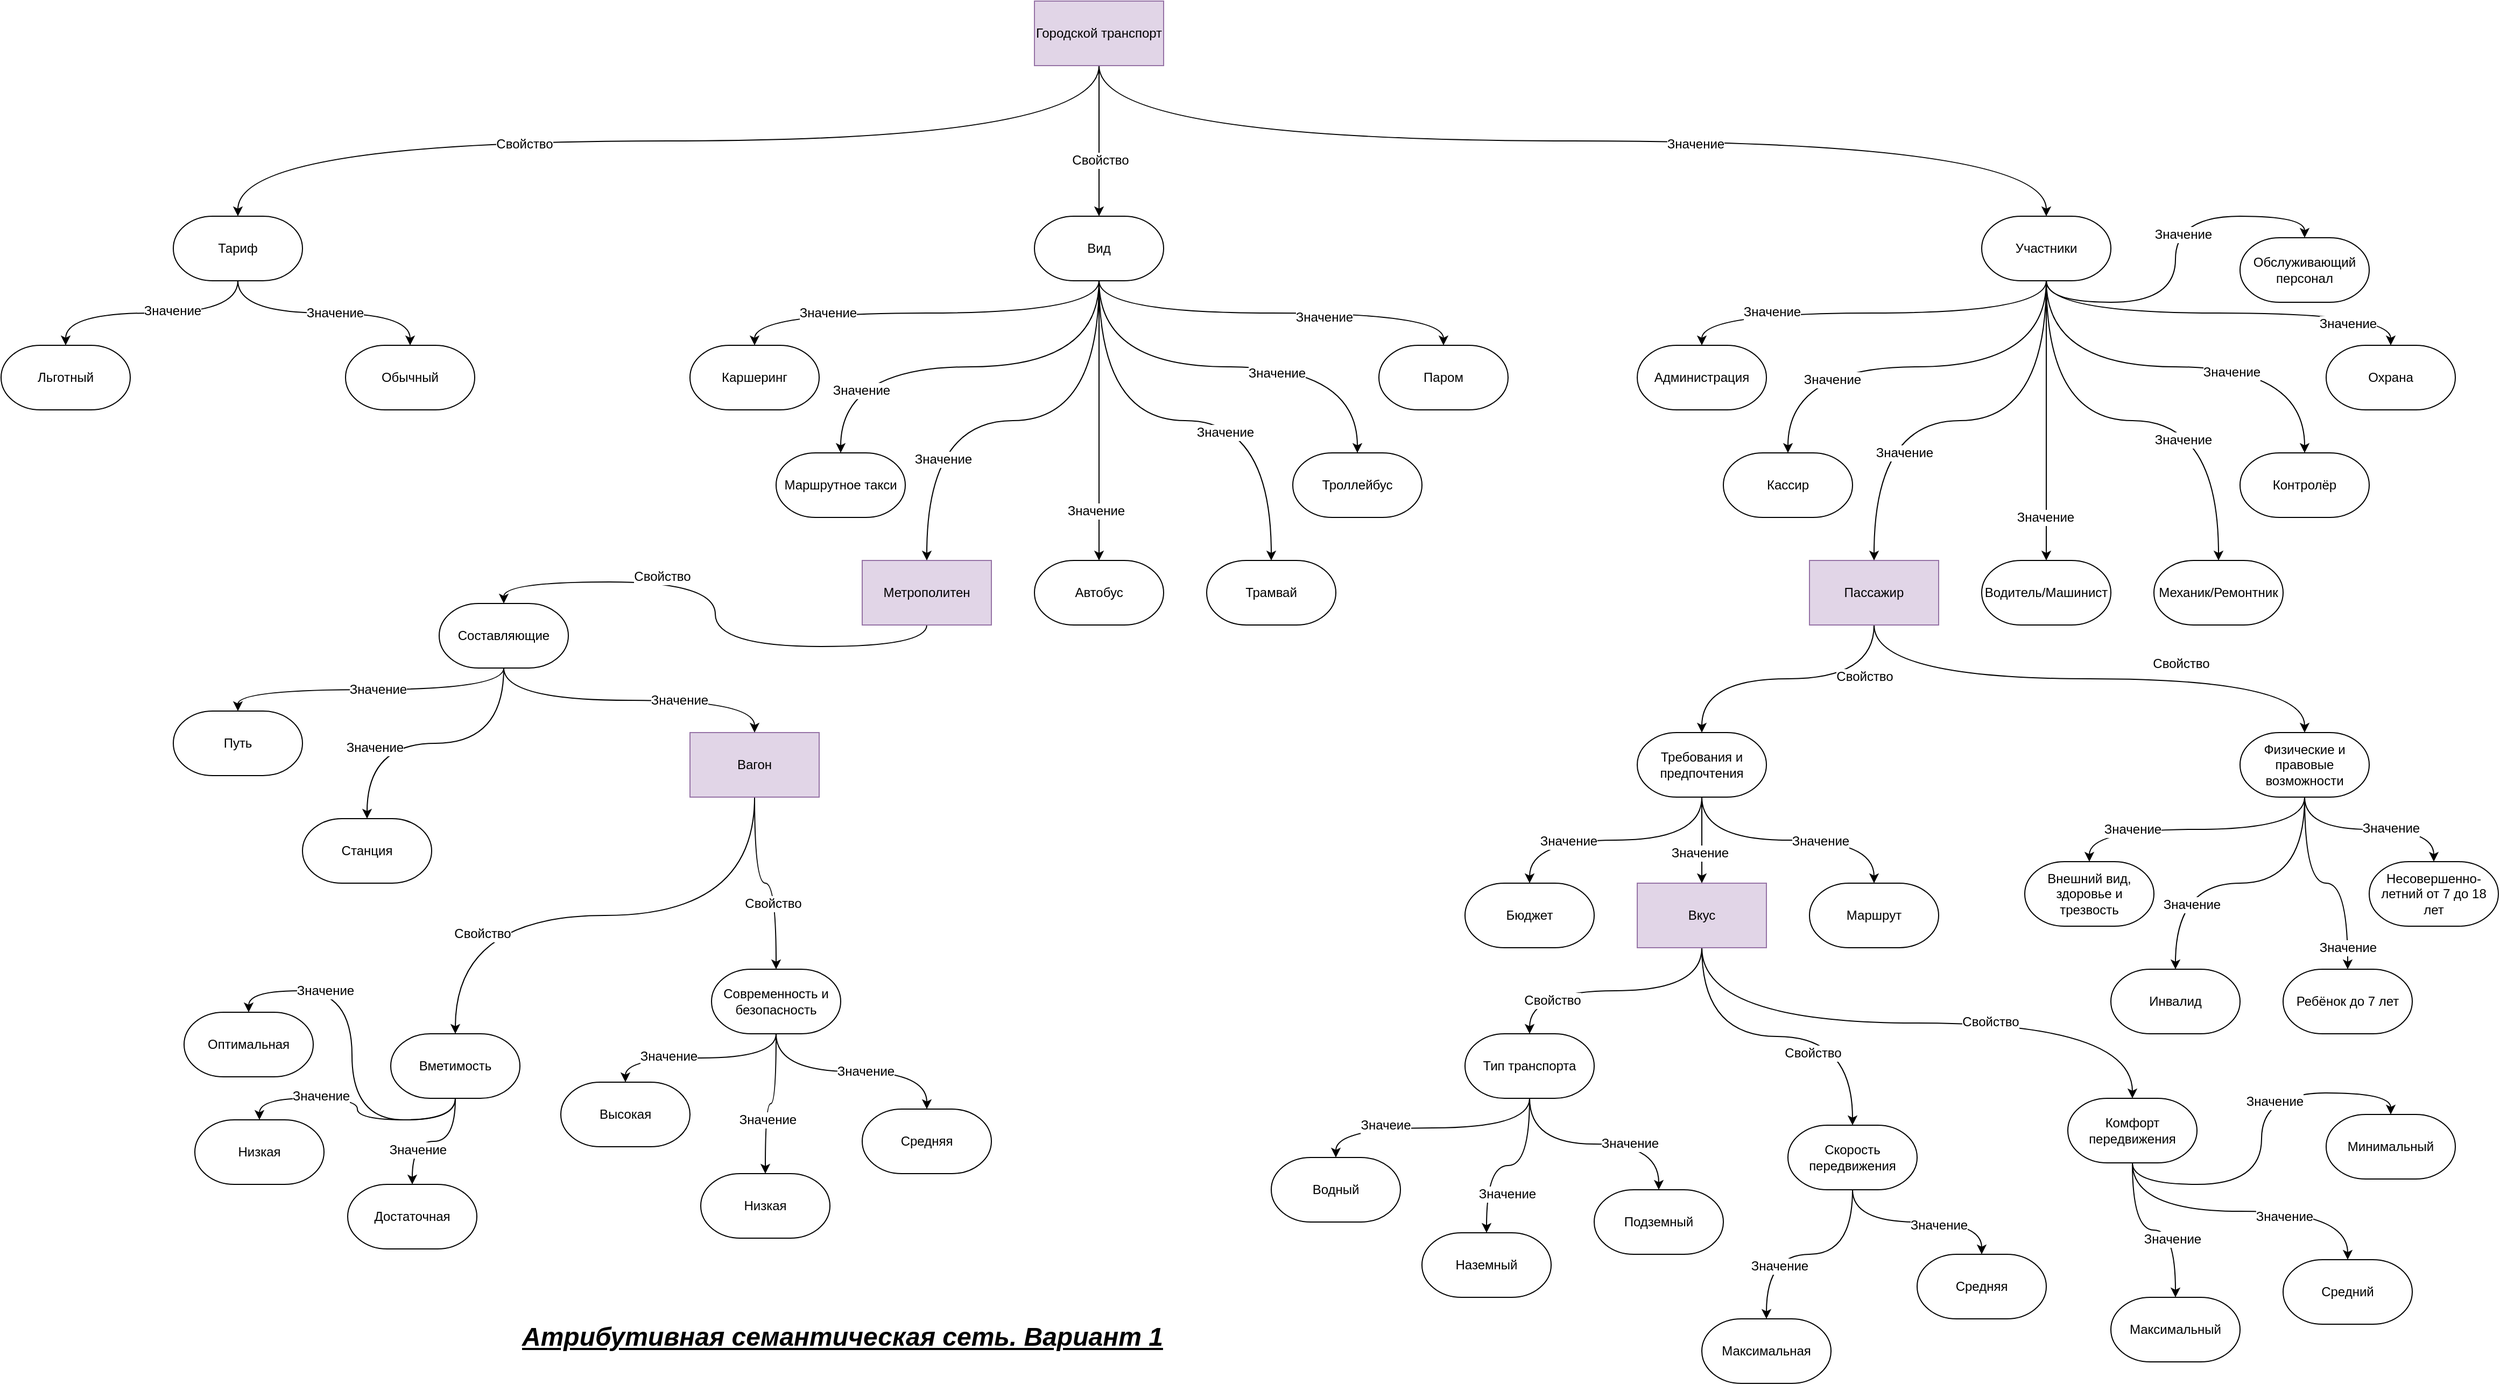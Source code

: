 <mxfile type="github" version="12.0.2" pages="1"><diagram id="6I7BNMvGfByo7jLeAsBY" name="Page-1"><mxGraphModel grid="1" dx="1564" dy="932" gridSize="10" guides="1" tooltips="1" connect="1" arrows="1" fold="1" page="1" pageScale="1" pageWidth="2336" pageHeight="1654" math="0" shadow="0"><root><mxCell id="0"/><mxCell id="1" parent="0"/><mxCell id="O3VE-VY-5JMfy5LWWvel-14" parent="1" style="edgeStyle=orthogonalEdgeStyle;curved=1;rounded=0;orthogonalLoop=1;jettySize=auto;html=1;exitX=0.5;exitY=1;exitDx=0;exitDy=0;entryX=0.5;entryY=0;entryDx=0;entryDy=0;entryPerimeter=0;" target="O3VE-VY-5JMfy5LWWvel-6" source="A4VjPhN4YZc6CyYK420j-1" edge="1"><mxGeometry as="geometry" relative="1"/></mxCell><mxCell id="O3VE-VY-5JMfy5LWWvel-15" value="Свойство" parent="O3VE-VY-5JMfy5LWWvel-14" style="text;html=1;resizable=0;points=[];align=center;verticalAlign=middle;labelBackgroundColor=#ffffff;" vertex="1" connectable="0"><mxGeometry as="geometry" x="0.286" y="3" relative="1"><mxPoint as="offset"/></mxGeometry></mxCell><mxCell id="O3VE-VY-5JMfy5LWWvel-16" parent="1" style="edgeStyle=orthogonalEdgeStyle;curved=1;rounded=0;orthogonalLoop=1;jettySize=auto;html=1;exitX=0.5;exitY=1;exitDx=0;exitDy=0;entryX=0.5;entryY=0;entryDx=0;entryDy=0;entryPerimeter=0;" target="O3VE-VY-5JMfy5LWWvel-5" source="A4VjPhN4YZc6CyYK420j-1" edge="1"><mxGeometry as="geometry" relative="1"/></mxCell><mxCell id="O3VE-VY-5JMfy5LWWvel-17" value="Свойство" parent="O3VE-VY-5JMfy5LWWvel-16" style="text;html=1;resizable=0;points=[];align=center;verticalAlign=middle;labelBackgroundColor=#ffffff;" vertex="1" connectable="0"><mxGeometry as="geometry" x="0.25" y="1" relative="1"><mxPoint as="offset"/></mxGeometry></mxCell><mxCell id="O3VE-VY-5JMfy5LWWvel-18" parent="1" style="edgeStyle=orthogonalEdgeStyle;curved=1;rounded=0;orthogonalLoop=1;jettySize=auto;html=1;exitX=0.5;exitY=1;exitDx=0;exitDy=0;entryX=0.5;entryY=0;entryDx=0;entryDy=0;entryPerimeter=0;" target="O3VE-VY-5JMfy5LWWvel-4" source="A4VjPhN4YZc6CyYK420j-1" edge="1"><mxGeometry as="geometry" relative="1"/></mxCell><mxCell id="O3VE-VY-5JMfy5LWWvel-19" value="Значение" parent="O3VE-VY-5JMfy5LWWvel-18" style="text;html=1;resizable=0;points=[];align=center;verticalAlign=middle;labelBackgroundColor=#ffffff;" vertex="1" connectable="0"><mxGeometry as="geometry" x="0.224" y="-3" relative="1"><mxPoint as="offset"/></mxGeometry></mxCell><mxCell id="A4VjPhN4YZc6CyYK420j-1" value="Городской транспорт" parent="1" style="rounded=0;whiteSpace=wrap;html=1;fillColor=#e1d5e7;strokeColor=#9673a6;" vertex="1"><mxGeometry as="geometry" x="960" y="40" width="120" height="60"/></mxCell><mxCell id="O3VE-VY-5JMfy5LWWvel-145" parent="1" style="edgeStyle=orthogonalEdgeStyle;curved=1;rounded=0;orthogonalLoop=1;jettySize=auto;html=1;exitX=0.5;exitY=1;exitDx=0;exitDy=0;entryX=0.5;entryY=0;entryDx=0;entryDy=0;entryPerimeter=0;" target="O3VE-VY-5JMfy5LWWvel-144" source="A4VjPhN4YZc6CyYK420j-2" edge="1"><mxGeometry as="geometry" relative="1"/></mxCell><mxCell id="O3VE-VY-5JMfy5LWWvel-146" value="Свойство" parent="O3VE-VY-5JMfy5LWWvel-145" style="text;html=1;resizable=0;points=[];align=center;verticalAlign=middle;labelBackgroundColor=#ffffff;" vertex="1" connectable="0"><mxGeometry as="geometry" x="0.325" y="-5" relative="1"><mxPoint as="offset"/></mxGeometry></mxCell><mxCell id="A4VjPhN4YZc6CyYK420j-2" value="Метрополитен" parent="1" style="rounded=0;whiteSpace=wrap;html=1;fillColor=#e1d5e7;strokeColor=#9673a6;" vertex="1"><mxGeometry as="geometry" x="800" y="560" width="120" height="60"/></mxCell><mxCell id="O3VE-VY-5JMfy5LWWvel-140" parent="1" style="edgeStyle=orthogonalEdgeStyle;curved=1;rounded=0;orthogonalLoop=1;jettySize=auto;html=1;exitX=0.5;exitY=1;exitDx=0;exitDy=0;entryX=0.5;entryY=0;entryDx=0;entryDy=0;entryPerimeter=0;" target="O3VE-VY-5JMfy5LWWvel-72" source="A4VjPhN4YZc6CyYK420j-3" edge="1"><mxGeometry as="geometry" relative="1"/></mxCell><mxCell id="O3VE-VY-5JMfy5LWWvel-149" value="Свойство" parent="O3VE-VY-5JMfy5LWWvel-140" style="text;html=1;resizable=0;points=[];align=center;verticalAlign=middle;labelBackgroundColor=#ffffff;" vertex="1" connectable="0"><mxGeometry as="geometry" x="0.464" y="17" relative="1"><mxPoint as="offset" x="1"/></mxGeometry></mxCell><mxCell id="O3VE-VY-5JMfy5LWWvel-141" parent="1" style="edgeStyle=orthogonalEdgeStyle;curved=1;rounded=0;orthogonalLoop=1;jettySize=auto;html=1;exitX=0.5;exitY=1;exitDx=0;exitDy=0;entryX=0.5;entryY=0;entryDx=0;entryDy=0;entryPerimeter=0;" target="O3VE-VY-5JMfy5LWWvel-71" source="A4VjPhN4YZc6CyYK420j-3" edge="1"><mxGeometry as="geometry" relative="1"/></mxCell><mxCell id="O3VE-VY-5JMfy5LWWvel-150" value="Свойство" parent="O3VE-VY-5JMfy5LWWvel-141" style="text;html=1;resizable=0;points=[];align=center;verticalAlign=middle;labelBackgroundColor=#ffffff;" vertex="1" connectable="0"><mxGeometry as="geometry" x="0.326" y="-3" relative="1"><mxPoint as="offset" y="-1"/></mxGeometry></mxCell><mxCell id="A4VjPhN4YZc6CyYK420j-3" value="Вагон" parent="1" style="rounded=0;whiteSpace=wrap;html=1;fillColor=#e1d5e7;strokeColor=#9673a6;" vertex="1"><mxGeometry as="geometry" x="640" y="720" width="120" height="60"/></mxCell><mxCell id="O3VE-VY-5JMfy5LWWvel-75" parent="1" style="edgeStyle=orthogonalEdgeStyle;curved=1;rounded=0;orthogonalLoop=1;jettySize=auto;html=1;exitX=0.5;exitY=1;exitDx=0;exitDy=0;entryX=0.5;entryY=0;entryDx=0;entryDy=0;entryPerimeter=0;" target="O3VE-VY-5JMfy5LWWvel-73" source="A4VjPhN4YZc6CyYK420j-4" edge="1"><mxGeometry as="geometry" relative="1"/></mxCell><mxCell id="O3VE-VY-5JMfy5LWWvel-79" value="Свойство" parent="O3VE-VY-5JMfy5LWWvel-75" style="text;html=1;resizable=0;points=[];align=center;verticalAlign=middle;labelBackgroundColor=#ffffff;" vertex="1" connectable="0"><mxGeometry as="geometry" x="0.3" y="7" relative="1"><mxPoint as="offset" x="10" y="-7"/></mxGeometry></mxCell><mxCell id="O3VE-VY-5JMfy5LWWvel-77" parent="1" style="edgeStyle=orthogonalEdgeStyle;curved=1;rounded=0;orthogonalLoop=1;jettySize=auto;html=1;exitX=0.5;exitY=1;exitDx=0;exitDy=0;entryX=0.5;entryY=0;entryDx=0;entryDy=0;entryPerimeter=0;" target="O3VE-VY-5JMfy5LWWvel-69" source="A4VjPhN4YZc6CyYK420j-4" edge="1"><mxGeometry as="geometry" relative="1"/></mxCell><mxCell id="O3VE-VY-5JMfy5LWWvel-80" value="Свойство" parent="O3VE-VY-5JMfy5LWWvel-77" style="text;html=1;resizable=0;points=[];align=center;verticalAlign=middle;labelBackgroundColor=#ffffff;" vertex="1" connectable="0"><mxGeometry as="geometry" x="-0.267" y="-1" relative="1"><mxPoint as="offset" x="36" y="-1"/></mxGeometry></mxCell><mxCell id="A4VjPhN4YZc6CyYK420j-4" value="Пассажир" parent="1" style="rounded=0;whiteSpace=wrap;html=1;fillColor=#e1d5e7;strokeColor=#9673a6;" vertex="1"><mxGeometry as="geometry" x="1680" y="560" width="120" height="60"/></mxCell><mxCell id="O3VE-VY-5JMfy5LWWvel-113" parent="1" style="edgeStyle=orthogonalEdgeStyle;curved=1;rounded=0;orthogonalLoop=1;jettySize=auto;html=1;exitX=0.5;exitY=1;exitDx=0;exitDy=0;entryX=0.5;entryY=0;entryDx=0;entryDy=0;entryPerimeter=0;" target="O3VE-VY-5JMfy5LWWvel-105" source="A4VjPhN4YZc6CyYK420j-5" edge="1"><mxGeometry as="geometry" relative="1"/></mxCell><mxCell id="O3VE-VY-5JMfy5LWWvel-131" value="Свойство" parent="O3VE-VY-5JMfy5LWWvel-113" style="text;html=1;resizable=0;points=[];align=center;verticalAlign=middle;labelBackgroundColor=#ffffff;" vertex="1" connectable="0"><mxGeometry as="geometry" x="0.224" y="-15" relative="1"><mxPoint as="offset" x="-1"/></mxGeometry></mxCell><mxCell id="O3VE-VY-5JMfy5LWWvel-114" parent="1" style="edgeStyle=orthogonalEdgeStyle;curved=1;rounded=0;orthogonalLoop=1;jettySize=auto;html=1;exitX=0.5;exitY=1;exitDx=0;exitDy=0;entryX=0.5;entryY=0;entryDx=0;entryDy=0;entryPerimeter=0;" target="O3VE-VY-5JMfy5LWWvel-103" source="A4VjPhN4YZc6CyYK420j-5" edge="1"><mxGeometry as="geometry" relative="1"/></mxCell><mxCell id="O3VE-VY-5JMfy5LWWvel-133" value="Свойство" parent="O3VE-VY-5JMfy5LWWvel-114" style="text;html=1;resizable=0;points=[];align=center;verticalAlign=middle;labelBackgroundColor=#ffffff;" vertex="1" connectable="0"><mxGeometry as="geometry" x="0.489" y="9" relative="1"><mxPoint as="offset" x="-1"/></mxGeometry></mxCell><mxCell id="O3VE-VY-5JMfy5LWWvel-115" parent="1" style="edgeStyle=orthogonalEdgeStyle;curved=1;rounded=0;orthogonalLoop=1;jettySize=auto;html=1;exitX=0.5;exitY=1;exitDx=0;exitDy=0;entryX=0.5;entryY=0;entryDx=0;entryDy=0;entryPerimeter=0;" target="O3VE-VY-5JMfy5LWWvel-106" source="A4VjPhN4YZc6CyYK420j-5" edge="1"><mxGeometry as="geometry" relative="1"/></mxCell><mxCell id="O3VE-VY-5JMfy5LWWvel-132" value="Свойство" parent="O3VE-VY-5JMfy5LWWvel-115" style="text;html=1;resizable=0;points=[];align=center;verticalAlign=middle;labelBackgroundColor=#ffffff;" vertex="1" connectable="0"><mxGeometry as="geometry" x="0.248" y="1" relative="1"><mxPoint as="offset" x="1"/></mxGeometry></mxCell><mxCell id="A4VjPhN4YZc6CyYK420j-5" value="Вкус" parent="1" style="rounded=0;whiteSpace=wrap;html=1;fillColor=#e1d5e7;strokeColor=#9673a6;" vertex="1"><mxGeometry as="geometry" x="1520" y="860" width="120" height="60"/></mxCell><mxCell id="vDnZIX4tLPd5BVfsCqzA-1" value="Атрибутивная семантическая сеть. Вариант 1" parent="1" style="text;html=1;resizable=0;points=[];autosize=1;align=left;verticalAlign=top;spacingTop=-4;fontSize=24;fontStyle=7" vertex="1"><mxGeometry as="geometry" x="482" y="1265" width="270" height="20"/></mxCell><mxCell id="O3VE-VY-5JMfy5LWWvel-53" parent="1" style="edgeStyle=orthogonalEdgeStyle;curved=1;rounded=0;orthogonalLoop=1;jettySize=auto;html=1;exitX=0.5;exitY=1;exitDx=0;exitDy=0;exitPerimeter=0;entryX=0.5;entryY=0;entryDx=0;entryDy=0;entryPerimeter=0;" target="O3VE-VY-5JMfy5LWWvel-52" source="O3VE-VY-5JMfy5LWWvel-4" edge="1"><mxGeometry as="geometry" relative="1"/></mxCell><mxCell id="O3VE-VY-5JMfy5LWWvel-61" value="Значение" parent="O3VE-VY-5JMfy5LWWvel-53" style="text;html=1;resizable=0;points=[];align=center;verticalAlign=middle;labelBackgroundColor=#ffffff;" vertex="1" connectable="0"><mxGeometry as="geometry" x="0.126" y="-7" relative="1"><mxPoint as="offset" y="-1"/></mxGeometry></mxCell><mxCell id="O3VE-VY-5JMfy5LWWvel-54" parent="1" style="edgeStyle=orthogonalEdgeStyle;curved=1;rounded=0;orthogonalLoop=1;jettySize=auto;html=1;exitX=0.5;exitY=1;exitDx=0;exitDy=0;exitPerimeter=0;entryX=0.5;entryY=0;entryDx=0;entryDy=0;entryPerimeter=0;" target="O3VE-VY-5JMfy5LWWvel-46" source="O3VE-VY-5JMfy5LWWvel-4" edge="1"><mxGeometry as="geometry" relative="1"/></mxCell><mxCell id="O3VE-VY-5JMfy5LWWvel-68" value="Значение" parent="O3VE-VY-5JMfy5LWWvel-54" style="text;html=1;resizable=0;points=[];align=center;verticalAlign=middle;labelBackgroundColor=#ffffff;" vertex="1" connectable="0"><mxGeometry as="geometry" x="0.498" y="-1" relative="1"><mxPoint as="offset" x="-1"/></mxGeometry></mxCell><mxCell id="O3VE-VY-5JMfy5LWWvel-55" parent="1" style="edgeStyle=orthogonalEdgeStyle;curved=1;rounded=0;orthogonalLoop=1;jettySize=auto;html=1;exitX=0.5;exitY=1;exitDx=0;exitDy=0;exitPerimeter=0;entryX=0.5;entryY=0;entryDx=0;entryDy=0;entryPerimeter=0;" target="O3VE-VY-5JMfy5LWWvel-48" source="O3VE-VY-5JMfy5LWWvel-4" edge="1"><mxGeometry as="geometry" relative="1"/></mxCell><mxCell id="O3VE-VY-5JMfy5LWWvel-67" value="Значение" parent="O3VE-VY-5JMfy5LWWvel-55" style="text;html=1;resizable=0;points=[];align=center;verticalAlign=middle;labelBackgroundColor=#ffffff;" vertex="1" connectable="0"><mxGeometry as="geometry" x="0.393" y="12" relative="1"><mxPoint as="offset" x="-1"/></mxGeometry></mxCell><mxCell id="O3VE-VY-5JMfy5LWWvel-56" parent="1" style="edgeStyle=orthogonalEdgeStyle;curved=1;rounded=0;orthogonalLoop=1;jettySize=auto;html=1;exitX=0.5;exitY=1;exitDx=0;exitDy=0;exitPerimeter=0;entryX=0.5;entryY=0;entryDx=0;entryDy=0;" target="A4VjPhN4YZc6CyYK420j-4" source="O3VE-VY-5JMfy5LWWvel-4" edge="1"><mxGeometry as="geometry" relative="1"/></mxCell><mxCell id="O3VE-VY-5JMfy5LWWvel-66" value="Значение" parent="O3VE-VY-5JMfy5LWWvel-56" style="text;html=1;resizable=0;points=[];align=center;verticalAlign=middle;labelBackgroundColor=#ffffff;" vertex="1" connectable="0"><mxGeometry as="geometry" x="0.517" y="28" relative="1"><mxPoint as="offset" y="1"/></mxGeometry></mxCell><mxCell id="O3VE-VY-5JMfy5LWWvel-57" parent="1" style="edgeStyle=orthogonalEdgeStyle;curved=1;rounded=0;orthogonalLoop=1;jettySize=auto;html=1;exitX=0.5;exitY=1;exitDx=0;exitDy=0;exitPerimeter=0;entryX=0.5;entryY=0;entryDx=0;entryDy=0;entryPerimeter=0;" target="O3VE-VY-5JMfy5LWWvel-47" source="O3VE-VY-5JMfy5LWWvel-4" edge="1"><mxGeometry as="geometry" relative="1"/></mxCell><mxCell id="O3VE-VY-5JMfy5LWWvel-65" value="Значение" parent="O3VE-VY-5JMfy5LWWvel-57" style="text;html=1;resizable=0;points=[];align=center;verticalAlign=middle;labelBackgroundColor=#ffffff;" vertex="1" connectable="0"><mxGeometry as="geometry" x="0.692" y="-1" relative="1"><mxPoint as="offset"/></mxGeometry></mxCell><mxCell id="O3VE-VY-5JMfy5LWWvel-58" parent="1" style="edgeStyle=orthogonalEdgeStyle;curved=1;rounded=0;orthogonalLoop=1;jettySize=auto;html=1;exitX=0.5;exitY=1;exitDx=0;exitDy=0;exitPerimeter=0;entryX=0.5;entryY=0;entryDx=0;entryDy=0;entryPerimeter=0;" target="O3VE-VY-5JMfy5LWWvel-51" source="O3VE-VY-5JMfy5LWWvel-4" edge="1"><mxGeometry as="geometry" relative="1"/></mxCell><mxCell id="O3VE-VY-5JMfy5LWWvel-64" value="Значение" parent="O3VE-VY-5JMfy5LWWvel-58" style="text;html=1;resizable=0;points=[];align=center;verticalAlign=middle;labelBackgroundColor=#ffffff;" vertex="1" connectable="0"><mxGeometry as="geometry" x="0.46" y="-33" relative="1"><mxPoint as="offset" y="1"/></mxGeometry></mxCell><mxCell id="O3VE-VY-5JMfy5LWWvel-59" parent="1" style="edgeStyle=orthogonalEdgeStyle;curved=1;rounded=0;orthogonalLoop=1;jettySize=auto;html=1;exitX=0.5;exitY=1;exitDx=0;exitDy=0;exitPerimeter=0;entryX=0.5;entryY=0;entryDx=0;entryDy=0;entryPerimeter=0;" target="O3VE-VY-5JMfy5LWWvel-45" source="O3VE-VY-5JMfy5LWWvel-4" edge="1"><mxGeometry as="geometry" relative="1"/></mxCell><mxCell id="O3VE-VY-5JMfy5LWWvel-63" value="Значение" parent="O3VE-VY-5JMfy5LWWvel-59" style="text;html=1;resizable=0;points=[];align=center;verticalAlign=middle;labelBackgroundColor=#ffffff;" vertex="1" connectable="0"><mxGeometry as="geometry" x="0.26" y="-5" relative="1"><mxPoint as="offset"/></mxGeometry></mxCell><mxCell id="O3VE-VY-5JMfy5LWWvel-60" parent="1" style="edgeStyle=orthogonalEdgeStyle;curved=1;rounded=0;orthogonalLoop=1;jettySize=auto;html=1;exitX=0.5;exitY=1;exitDx=0;exitDy=0;exitPerimeter=0;entryX=0.5;entryY=0;entryDx=0;entryDy=0;entryPerimeter=0;" target="O3VE-VY-5JMfy5LWWvel-49" source="O3VE-VY-5JMfy5LWWvel-4" edge="1"><mxGeometry as="geometry" relative="1"/></mxCell><mxCell id="O3VE-VY-5JMfy5LWWvel-62" value="Значение" parent="O3VE-VY-5JMfy5LWWvel-60" style="text;html=1;resizable=0;points=[];align=center;verticalAlign=middle;labelBackgroundColor=#ffffff;" vertex="1" connectable="0"><mxGeometry as="geometry" x="0.625" y="-10" relative="1"><mxPoint as="offset" x="1"/></mxGeometry></mxCell><mxCell id="O3VE-VY-5JMfy5LWWvel-4" value="Участники" parent="1" style="strokeWidth=1;html=1;shape=mxgraph.flowchart.terminator;whiteSpace=wrap;" vertex="1"><mxGeometry as="geometry" x="1840" y="240" width="120" height="60"/></mxCell><mxCell id="O3VE-VY-5JMfy5LWWvel-28" parent="1" style="edgeStyle=orthogonalEdgeStyle;curved=1;rounded=0;orthogonalLoop=1;jettySize=auto;html=1;exitX=0.5;exitY=1;exitDx=0;exitDy=0;exitPerimeter=0;entryX=0.5;entryY=0;entryDx=0;entryDy=0;entryPerimeter=0;" target="O3VE-VY-5JMfy5LWWvel-24" source="O3VE-VY-5JMfy5LWWvel-5" edge="1"><mxGeometry as="geometry" relative="1"/></mxCell><mxCell id="O3VE-VY-5JMfy5LWWvel-40" value="Значение" parent="O3VE-VY-5JMfy5LWWvel-28" style="text;html=1;resizable=0;points=[];align=center;verticalAlign=middle;labelBackgroundColor=#ffffff;" vertex="1" connectable="0"><mxGeometry as="geometry" x="0.636" y="-3" relative="1"><mxPoint as="offset" y="1"/></mxGeometry></mxCell><mxCell id="O3VE-VY-5JMfy5LWWvel-29" parent="1" style="edgeStyle=orthogonalEdgeStyle;curved=1;rounded=0;orthogonalLoop=1;jettySize=auto;html=1;exitX=0.5;exitY=1;exitDx=0;exitDy=0;exitPerimeter=0;entryX=0.5;entryY=0;entryDx=0;entryDy=0;" target="A4VjPhN4YZc6CyYK420j-2" source="O3VE-VY-5JMfy5LWWvel-5" edge="1"><mxGeometry as="geometry" relative="1"/></mxCell><mxCell id="O3VE-VY-5JMfy5LWWvel-38" value="Значение" parent="O3VE-VY-5JMfy5LWWvel-29" style="text;html=1;resizable=0;points=[];align=center;verticalAlign=middle;labelBackgroundColor=#ffffff;" vertex="1" connectable="0"><mxGeometry as="geometry" x="0.552" y="15" relative="1"><mxPoint as="offset"/></mxGeometry></mxCell><mxCell id="O3VE-VY-5JMfy5LWWvel-30" parent="1" style="edgeStyle=orthogonalEdgeStyle;curved=1;rounded=0;orthogonalLoop=1;jettySize=auto;html=1;exitX=0.5;exitY=1;exitDx=0;exitDy=0;exitPerimeter=0;entryX=0.5;entryY=0;entryDx=0;entryDy=0;entryPerimeter=0;" target="O3VE-VY-5JMfy5LWWvel-22" source="O3VE-VY-5JMfy5LWWvel-5" edge="1"><mxGeometry as="geometry" relative="1"/></mxCell><mxCell id="O3VE-VY-5JMfy5LWWvel-37" value="Значение" parent="O3VE-VY-5JMfy5LWWvel-30" style="text;html=1;resizable=0;points=[];align=center;verticalAlign=middle;labelBackgroundColor=#ffffff;" vertex="1" connectable="0"><mxGeometry as="geometry" x="0.71" y="19" relative="1"><mxPoint as="offset"/></mxGeometry></mxCell><mxCell id="O3VE-VY-5JMfy5LWWvel-31" parent="1" style="edgeStyle=orthogonalEdgeStyle;curved=1;rounded=0;orthogonalLoop=1;jettySize=auto;html=1;exitX=0.5;exitY=1;exitDx=0;exitDy=0;exitPerimeter=0;entryX=0.5;entryY=0;entryDx=0;entryDy=0;entryPerimeter=0;" target="O3VE-VY-5JMfy5LWWvel-23" source="O3VE-VY-5JMfy5LWWvel-5" edge="1"><mxGeometry as="geometry" relative="1"/></mxCell><mxCell id="O3VE-VY-5JMfy5LWWvel-35" value="Значение" parent="O3VE-VY-5JMfy5LWWvel-31" style="text;html=1;resizable=0;points=[];align=center;verticalAlign=middle;labelBackgroundColor=#ffffff;" vertex="1" connectable="0"><mxGeometry as="geometry" x="0.484" relative="1"><mxPoint as="offset"/></mxGeometry></mxCell><mxCell id="O3VE-VY-5JMfy5LWWvel-32" parent="1" style="edgeStyle=orthogonalEdgeStyle;curved=1;rounded=0;orthogonalLoop=1;jettySize=auto;html=1;exitX=0.5;exitY=1;exitDx=0;exitDy=0;exitPerimeter=0;entryX=0.5;entryY=0;entryDx=0;entryDy=0;entryPerimeter=0;" target="O3VE-VY-5JMfy5LWWvel-20" source="O3VE-VY-5JMfy5LWWvel-5" edge="1"><mxGeometry as="geometry" relative="1"/></mxCell><mxCell id="O3VE-VY-5JMfy5LWWvel-41" value="Значение" parent="O3VE-VY-5JMfy5LWWvel-32" style="text;html=1;resizable=0;points=[];align=center;verticalAlign=middle;labelBackgroundColor=#ffffff;" vertex="1" connectable="0"><mxGeometry as="geometry" x="0.178" y="-11" relative="1"><mxPoint as="offset" x="-1"/></mxGeometry></mxCell><mxCell id="O3VE-VY-5JMfy5LWWvel-33" parent="1" style="edgeStyle=orthogonalEdgeStyle;curved=1;rounded=0;orthogonalLoop=1;jettySize=auto;html=1;exitX=0.5;exitY=1;exitDx=0;exitDy=0;exitPerimeter=0;entryX=0.5;entryY=0;entryDx=0;entryDy=0;entryPerimeter=0;" target="O3VE-VY-5JMfy5LWWvel-25" source="O3VE-VY-5JMfy5LWWvel-5" edge="1"><mxGeometry as="geometry" relative="1"/></mxCell><mxCell id="O3VE-VY-5JMfy5LWWvel-42" value="Значение" parent="O3VE-VY-5JMfy5LWWvel-33" style="text;html=1;resizable=0;points=[];align=center;verticalAlign=middle;labelBackgroundColor=#ffffff;" vertex="1" connectable="0"><mxGeometry as="geometry" x="0.227" y="-6" relative="1"><mxPoint as="offset" x="-1"/></mxGeometry></mxCell><mxCell id="O3VE-VY-5JMfy5LWWvel-34" parent="1" style="edgeStyle=orthogonalEdgeStyle;curved=1;rounded=0;orthogonalLoop=1;jettySize=auto;html=1;exitX=0.5;exitY=1;exitDx=0;exitDy=0;exitPerimeter=0;entryX=0.5;entryY=0;entryDx=0;entryDy=0;entryPerimeter=0;" target="O3VE-VY-5JMfy5LWWvel-26" source="O3VE-VY-5JMfy5LWWvel-5" edge="1"><mxGeometry as="geometry" relative="1"/></mxCell><mxCell id="O3VE-VY-5JMfy5LWWvel-36" value="Значение" parent="O3VE-VY-5JMfy5LWWvel-34" style="text;html=1;resizable=0;points=[];align=center;verticalAlign=middle;labelBackgroundColor=#ffffff;" vertex="1" connectable="0"><mxGeometry as="geometry" x="0.26" y="-4" relative="1"><mxPoint as="offset" x="-1"/></mxGeometry></mxCell><mxCell id="O3VE-VY-5JMfy5LWWvel-5" value="Вид" parent="1" style="strokeWidth=1;html=1;shape=mxgraph.flowchart.terminator;whiteSpace=wrap;" vertex="1"><mxGeometry as="geometry" x="960" y="240" width="120" height="60"/></mxCell><mxCell id="O3VE-VY-5JMfy5LWWvel-10" parent="1" style="edgeStyle=orthogonalEdgeStyle;rounded=0;orthogonalLoop=1;jettySize=auto;html=1;exitX=0.5;exitY=1;exitDx=0;exitDy=0;exitPerimeter=0;entryX=0.5;entryY=0;entryDx=0;entryDy=0;curved=1;" target="O3VE-VY-5JMfy5LWWvel-7" source="O3VE-VY-5JMfy5LWWvel-6" edge="1"><mxGeometry as="geometry" relative="1"/></mxCell><mxCell id="O3VE-VY-5JMfy5LWWvel-11" value="Значение" parent="O3VE-VY-5JMfy5LWWvel-10" style="text;html=1;resizable=0;points=[];align=center;verticalAlign=middle;labelBackgroundColor=#ffffff;" vertex="1" connectable="0"><mxGeometry as="geometry" x="-0.167" y="-2" relative="1"><mxPoint as="offset"/></mxGeometry></mxCell><mxCell id="O3VE-VY-5JMfy5LWWvel-12" parent="1" style="edgeStyle=orthogonalEdgeStyle;curved=1;rounded=0;orthogonalLoop=1;jettySize=auto;html=1;exitX=0.5;exitY=1;exitDx=0;exitDy=0;exitPerimeter=0;entryX=0.5;entryY=0;entryDx=0;entryDy=0;" target="O3VE-VY-5JMfy5LWWvel-9" source="O3VE-VY-5JMfy5LWWvel-6" edge="1"><mxGeometry as="geometry" relative="1"/></mxCell><mxCell id="O3VE-VY-5JMfy5LWWvel-13" value="Значение" parent="O3VE-VY-5JMfy5LWWvel-12" style="text;html=1;resizable=0;points=[];align=center;verticalAlign=middle;labelBackgroundColor=#ffffff;" vertex="1" connectable="0"><mxGeometry as="geometry" x="-0.37" y="-7" relative="1"><mxPoint as="offset" x="50" y="-7"/></mxGeometry></mxCell><mxCell id="O3VE-VY-5JMfy5LWWvel-6" value="Тариф" parent="1" style="strokeWidth=1;html=1;shape=mxgraph.flowchart.terminator;whiteSpace=wrap;" vertex="1"><mxGeometry as="geometry" x="160" y="240" width="120" height="60"/></mxCell><mxCell id="O3VE-VY-5JMfy5LWWvel-7" value="Льготный" parent="1" style="strokeWidth=1;html=1;shape=mxgraph.flowchart.terminator;whiteSpace=wrap;" vertex="1"><mxGeometry as="geometry" y="360" width="120" height="60"/></mxCell><mxCell id="O3VE-VY-5JMfy5LWWvel-9" value="Обычный" parent="1" style="strokeWidth=1;html=1;shape=mxgraph.flowchart.terminator;whiteSpace=wrap;" vertex="1"><mxGeometry as="geometry" x="320" y="360" width="120" height="60"/></mxCell><mxCell id="O3VE-VY-5JMfy5LWWvel-20" value="Трамвай" parent="1" style="strokeWidth=1;html=1;shape=mxgraph.flowchart.terminator;whiteSpace=wrap;" vertex="1"><mxGeometry as="geometry" x="1120" y="560" width="120" height="60"/></mxCell><mxCell id="O3VE-VY-5JMfy5LWWvel-22" value="Маршрутное такси" parent="1" style="strokeWidth=1;html=1;shape=mxgraph.flowchart.terminator;whiteSpace=wrap;" vertex="1"><mxGeometry as="geometry" x="720" y="460" width="120" height="60"/></mxCell><mxCell id="O3VE-VY-5JMfy5LWWvel-23" value="Каршеринг" parent="1" style="strokeWidth=1;html=1;shape=mxgraph.flowchart.terminator;whiteSpace=wrap;" vertex="1"><mxGeometry as="geometry" x="640" y="360" width="120" height="60"/></mxCell><mxCell id="O3VE-VY-5JMfy5LWWvel-24" value="Автобус" parent="1" style="strokeWidth=1;html=1;shape=mxgraph.flowchart.terminator;whiteSpace=wrap;" vertex="1"><mxGeometry as="geometry" x="960" y="560" width="120" height="60"/></mxCell><mxCell id="O3VE-VY-5JMfy5LWWvel-25" value="Троллейбус" parent="1" style="strokeWidth=1;html=1;shape=mxgraph.flowchart.terminator;whiteSpace=wrap;" vertex="1"><mxGeometry as="geometry" x="1200" y="460" width="120" height="60"/></mxCell><mxCell id="O3VE-VY-5JMfy5LWWvel-26" value="Паром" parent="1" style="strokeWidth=1;html=1;shape=mxgraph.flowchart.terminator;whiteSpace=wrap;" vertex="1"><mxGeometry as="geometry" x="1280" y="360" width="120" height="60"/></mxCell><mxCell id="O3VE-VY-5JMfy5LWWvel-45" value="Контролёр" parent="1" style="strokeWidth=1;html=1;shape=mxgraph.flowchart.terminator;whiteSpace=wrap;" vertex="1"><mxGeometry as="geometry" x="2080" y="460" width="120" height="60"/></mxCell><mxCell id="O3VE-VY-5JMfy5LWWvel-46" value="Администрация" parent="1" style="strokeWidth=1;html=1;shape=mxgraph.flowchart.terminator;whiteSpace=wrap;" vertex="1"><mxGeometry as="geometry" x="1520" y="360" width="120" height="60"/></mxCell><mxCell id="O3VE-VY-5JMfy5LWWvel-47" value="Водитель/Машинист" parent="1" style="strokeWidth=1;html=1;shape=mxgraph.flowchart.terminator;whiteSpace=wrap;" vertex="1"><mxGeometry as="geometry" x="1840" y="560" width="120" height="60"/></mxCell><mxCell id="O3VE-VY-5JMfy5LWWvel-48" value="Кассир" parent="1" style="strokeWidth=1;html=1;shape=mxgraph.flowchart.terminator;whiteSpace=wrap;" vertex="1"><mxGeometry as="geometry" x="1600" y="460" width="120" height="60"/></mxCell><mxCell id="O3VE-VY-5JMfy5LWWvel-49" value="Охрана" parent="1" style="strokeWidth=1;html=1;shape=mxgraph.flowchart.terminator;whiteSpace=wrap;" vertex="1"><mxGeometry as="geometry" x="2160" y="360" width="120" height="60"/></mxCell><mxCell id="O3VE-VY-5JMfy5LWWvel-51" value="Механик/Ремонтник" parent="1" style="strokeWidth=1;html=1;shape=mxgraph.flowchart.terminator;whiteSpace=wrap;" vertex="1"><mxGeometry as="geometry" x="2000" y="560" width="120" height="60"/></mxCell><mxCell id="O3VE-VY-5JMfy5LWWvel-52" value="Обслуживающий персонал" parent="1" style="strokeWidth=1;html=1;shape=mxgraph.flowchart.terminator;whiteSpace=wrap;" vertex="1"><mxGeometry as="geometry" x="2080" y="260" width="120" height="60"/></mxCell><mxCell id="O3VE-VY-5JMfy5LWWvel-81" parent="1" style="edgeStyle=orthogonalEdgeStyle;curved=1;rounded=0;orthogonalLoop=1;jettySize=auto;html=1;exitX=0.5;exitY=1;exitDx=0;exitDy=0;exitPerimeter=0;entryX=0.5;entryY=0;entryDx=0;entryDy=0;entryPerimeter=0;" target="O3VE-VY-5JMfy5LWWvel-74" source="O3VE-VY-5JMfy5LWWvel-69" edge="1"><mxGeometry as="geometry" relative="1"/></mxCell><mxCell id="O3VE-VY-5JMfy5LWWvel-86" value="Значение" parent="O3VE-VY-5JMfy5LWWvel-81" style="text;html=1;resizable=0;points=[];align=center;verticalAlign=middle;labelBackgroundColor=#ffffff;" vertex="1" connectable="0"><mxGeometry as="geometry" x="0.376" y="1" relative="1"><mxPoint as="offset" x="1"/></mxGeometry></mxCell><mxCell id="O3VE-VY-5JMfy5LWWvel-84" parent="1" style="edgeStyle=orthogonalEdgeStyle;curved=1;rounded=0;orthogonalLoop=1;jettySize=auto;html=1;exitX=0.5;exitY=1;exitDx=0;exitDy=0;exitPerimeter=0;entryX=0.5;entryY=0;entryDx=0;entryDy=0;" target="A4VjPhN4YZc6CyYK420j-5" source="O3VE-VY-5JMfy5LWWvel-69" edge="1"><mxGeometry as="geometry" relative="1"/></mxCell><mxCell id="O3VE-VY-5JMfy5LWWvel-85" value="Значение" parent="O3VE-VY-5JMfy5LWWvel-84" style="text;html=1;resizable=0;points=[];align=center;verticalAlign=middle;labelBackgroundColor=#ffffff;" vertex="1" connectable="0"><mxGeometry as="geometry" x="0.303" y="-1" relative="1"><mxPoint as="offset" x="-1"/></mxGeometry></mxCell><mxCell id="O3VE-VY-5JMfy5LWWvel-95" parent="1" style="edgeStyle=orthogonalEdgeStyle;curved=1;rounded=0;orthogonalLoop=1;jettySize=auto;html=1;exitX=0.5;exitY=1;exitDx=0;exitDy=0;exitPerimeter=0;entryX=0.5;entryY=0;entryDx=0;entryDy=0;entryPerimeter=0;" target="O3VE-VY-5JMfy5LWWvel-83" source="O3VE-VY-5JMfy5LWWvel-69" edge="1"><mxGeometry as="geometry" relative="1"/></mxCell><mxCell id="O3VE-VY-5JMfy5LWWvel-96" value="Значение" parent="O3VE-VY-5JMfy5LWWvel-95" style="text;html=1;resizable=0;points=[];align=center;verticalAlign=middle;labelBackgroundColor=#ffffff;" vertex="1" connectable="0"><mxGeometry as="geometry" x="0.252" relative="1"><mxPoint as="offset" y="1"/></mxGeometry></mxCell><mxCell id="O3VE-VY-5JMfy5LWWvel-69" value="Требования и предпочтения" parent="1" style="strokeWidth=1;html=1;shape=mxgraph.flowchart.terminator;whiteSpace=wrap;" vertex="1"><mxGeometry as="geometry" x="1520" y="720" width="120" height="60"/></mxCell><mxCell id="O3VE-VY-5JMfy5LWWvel-71" value="Современность и безопасность" parent="1" style="strokeWidth=1;html=1;shape=mxgraph.flowchart.terminator;whiteSpace=wrap;" vertex="1"><mxGeometry as="geometry" x="660" y="940" width="120" height="60"/></mxCell><mxCell id="O3VE-VY-5JMfy5LWWvel-154" parent="1" style="edgeStyle=orthogonalEdgeStyle;curved=1;rounded=0;orthogonalLoop=1;jettySize=auto;html=1;exitX=0.5;exitY=1;exitDx=0;exitDy=0;exitPerimeter=0;entryX=0.5;entryY=0;entryDx=0;entryDy=0;entryPerimeter=0;" target="O3VE-VY-5JMfy5LWWvel-152" source="O3VE-VY-5JMfy5LWWvel-72" edge="1"><mxGeometry as="geometry" relative="1"/></mxCell><mxCell id="O3VE-VY-5JMfy5LWWvel-169" value="Значение" parent="O3VE-VY-5JMfy5LWWvel-154" style="text;html=1;resizable=0;points=[];align=center;verticalAlign=middle;labelBackgroundColor=#ffffff;" vertex="1" connectable="0"><mxGeometry as="geometry" x="0.364" y="-2" relative="1"><mxPoint as="offset"/></mxGeometry></mxCell><mxCell id="O3VE-VY-5JMfy5LWWvel-155" parent="1" style="edgeStyle=orthogonalEdgeStyle;curved=1;rounded=0;orthogonalLoop=1;jettySize=auto;html=1;exitX=0.5;exitY=1;exitDx=0;exitDy=0;exitPerimeter=0;entryX=0.5;entryY=0;entryDx=0;entryDy=0;entryPerimeter=0;" target="O3VE-VY-5JMfy5LWWvel-153" source="O3VE-VY-5JMfy5LWWvel-72" edge="1"><mxGeometry as="geometry" relative="1"/></mxCell><mxCell id="O3VE-VY-5JMfy5LWWvel-168" value="Значение" parent="O3VE-VY-5JMfy5LWWvel-155" style="text;html=1;resizable=0;points=[];align=center;verticalAlign=middle;labelBackgroundColor=#ffffff;" vertex="1" connectable="0"><mxGeometry as="geometry" x="0.725" y="1" relative="1"><mxPoint as="offset" x="42" y="-1"/></mxGeometry></mxCell><mxCell id="O3VE-VY-5JMfy5LWWvel-156" parent="1" style="edgeStyle=orthogonalEdgeStyle;curved=1;rounded=0;orthogonalLoop=1;jettySize=auto;html=1;exitX=0.5;exitY=1;exitDx=0;exitDy=0;exitPerimeter=0;entryX=0.5;entryY=0;entryDx=0;entryDy=0;entryPerimeter=0;" target="O3VE-VY-5JMfy5LWWvel-151" source="O3VE-VY-5JMfy5LWWvel-72" edge="1"><mxGeometry as="geometry" relative="1"/></mxCell><mxCell id="O3VE-VY-5JMfy5LWWvel-170" value="Значение" parent="O3VE-VY-5JMfy5LWWvel-156" style="text;html=1;resizable=0;points=[];align=center;verticalAlign=middle;labelBackgroundColor=#ffffff;" vertex="1" connectable="0"><mxGeometry as="geometry" x="0.456" y="5" relative="1"><mxPoint as="offset"/></mxGeometry></mxCell><mxCell id="O3VE-VY-5JMfy5LWWvel-72" value="Вметимость" parent="1" style="strokeWidth=1;html=1;shape=mxgraph.flowchart.terminator;whiteSpace=wrap;" vertex="1"><mxGeometry as="geometry" x="362" y="1000" width="120" height="60"/></mxCell><mxCell id="O3VE-VY-5JMfy5LWWvel-91" parent="1" style="edgeStyle=orthogonalEdgeStyle;curved=1;rounded=0;orthogonalLoop=1;jettySize=auto;html=1;exitX=0.5;exitY=1;exitDx=0;exitDy=0;exitPerimeter=0;entryX=0.5;entryY=0;entryDx=0;entryDy=0;entryPerimeter=0;" target="O3VE-VY-5JMfy5LWWvel-87" source="O3VE-VY-5JMfy5LWWvel-73" edge="1"><mxGeometry as="geometry" relative="1"/></mxCell><mxCell id="O3VE-VY-5JMfy5LWWvel-98" value="Значение" parent="O3VE-VY-5JMfy5LWWvel-91" style="text;html=1;resizable=0;points=[];align=center;verticalAlign=middle;labelBackgroundColor=#ffffff;" vertex="1" connectable="0"><mxGeometry as="geometry" x="0.562" y="15" relative="1"><mxPoint as="offset" y="1"/></mxGeometry></mxCell><mxCell id="O3VE-VY-5JMfy5LWWvel-92" parent="1" style="edgeStyle=orthogonalEdgeStyle;curved=1;rounded=0;orthogonalLoop=1;jettySize=auto;html=1;exitX=0.5;exitY=1;exitDx=0;exitDy=0;exitPerimeter=0;entryX=0.5;entryY=0;entryDx=0;entryDy=0;entryPerimeter=0;" target="O3VE-VY-5JMfy5LWWvel-89" source="O3VE-VY-5JMfy5LWWvel-73" edge="1"><mxGeometry as="geometry" relative="1"/></mxCell><mxCell id="O3VE-VY-5JMfy5LWWvel-102" value="Значение" parent="O3VE-VY-5JMfy5LWWvel-92" style="text;html=1;resizable=0;points=[];align=center;verticalAlign=middle;labelBackgroundColor=#ffffff;" vertex="1" connectable="0"><mxGeometry as="geometry" x="0.207" y="1" relative="1"><mxPoint as="offset" x="1"/></mxGeometry></mxCell><mxCell id="O3VE-VY-5JMfy5LWWvel-93" parent="1" style="edgeStyle=orthogonalEdgeStyle;curved=1;rounded=0;orthogonalLoop=1;jettySize=auto;html=1;exitX=0.5;exitY=1;exitDx=0;exitDy=0;exitPerimeter=0;entryX=0.5;entryY=0;entryDx=0;entryDy=0;entryPerimeter=0;" target="O3VE-VY-5JMfy5LWWvel-88" source="O3VE-VY-5JMfy5LWWvel-73" edge="1"><mxGeometry as="geometry" relative="1"/></mxCell><mxCell id="O3VE-VY-5JMfy5LWWvel-101" value="Значение" parent="O3VE-VY-5JMfy5LWWvel-93" style="text;html=1;resizable=0;points=[];align=center;verticalAlign=middle;labelBackgroundColor=#ffffff;" vertex="1" connectable="0"><mxGeometry as="geometry" x="0.787" relative="1"><mxPoint as="offset" y="1"/></mxGeometry></mxCell><mxCell id="O3VE-VY-5JMfy5LWWvel-94" parent="1" style="edgeStyle=orthogonalEdgeStyle;curved=1;rounded=0;orthogonalLoop=1;jettySize=auto;html=1;exitX=0.5;exitY=1;exitDx=0;exitDy=0;exitPerimeter=0;entryX=0.5;entryY=0;entryDx=0;entryDy=0;entryPerimeter=0;" target="O3VE-VY-5JMfy5LWWvel-90" source="O3VE-VY-5JMfy5LWWvel-73" edge="1"><mxGeometry as="geometry" relative="1"/></mxCell><mxCell id="O3VE-VY-5JMfy5LWWvel-99" value="Значение" parent="O3VE-VY-5JMfy5LWWvel-94" style="text;html=1;resizable=0;points=[];align=center;verticalAlign=middle;labelBackgroundColor=#ffffff;" vertex="1" connectable="0"><mxGeometry as="geometry" x="0.615" y="7" relative="1"><mxPoint as="offset" x="20" y="-7"/></mxGeometry></mxCell><mxCell id="O3VE-VY-5JMfy5LWWvel-73" value="Физические и правовые возможности" parent="1" style="strokeWidth=1;html=1;shape=mxgraph.flowchart.terminator;whiteSpace=wrap;" vertex="1"><mxGeometry as="geometry" x="2080" y="720" width="120" height="60"/></mxCell><mxCell id="O3VE-VY-5JMfy5LWWvel-74" value="Бюджет" parent="1" style="strokeWidth=1;html=1;shape=mxgraph.flowchart.terminator;whiteSpace=wrap;" vertex="1"><mxGeometry as="geometry" x="1360" y="860" width="120" height="60"/></mxCell><mxCell id="O3VE-VY-5JMfy5LWWvel-83" value="Маршрут" parent="1" style="strokeWidth=1;html=1;shape=mxgraph.flowchart.terminator;whiteSpace=wrap;" vertex="1"><mxGeometry as="geometry" x="1680" y="860" width="120" height="60"/></mxCell><mxCell id="O3VE-VY-5JMfy5LWWvel-87" value="Инвалид" parent="1" style="strokeWidth=1;html=1;shape=mxgraph.flowchart.terminator;whiteSpace=wrap;" vertex="1"><mxGeometry as="geometry" x="1960" y="940" width="120" height="60"/></mxCell><mxCell id="O3VE-VY-5JMfy5LWWvel-88" value="Ребёнок до 7 лет" parent="1" style="strokeWidth=1;html=1;shape=mxgraph.flowchart.terminator;whiteSpace=wrap;" vertex="1"><mxGeometry as="geometry" x="2120" y="940" width="120" height="60"/></mxCell><mxCell id="O3VE-VY-5JMfy5LWWvel-89" value="Несовершенно-летний от 7 до 18 лет" parent="1" style="strokeWidth=1;html=1;shape=mxgraph.flowchart.terminator;whiteSpace=wrap;" vertex="1"><mxGeometry as="geometry" x="2200" y="840" width="120" height="60"/></mxCell><mxCell id="O3VE-VY-5JMfy5LWWvel-90" value="Внешний вид, здоровье и трезвость" parent="1" style="strokeWidth=1;html=1;shape=mxgraph.flowchart.terminator;whiteSpace=wrap;" vertex="1"><mxGeometry as="geometry" x="1880" y="840" width="120" height="60"/></mxCell><mxCell id="O3VE-VY-5JMfy5LWWvel-116" parent="1" style="edgeStyle=orthogonalEdgeStyle;curved=1;rounded=0;orthogonalLoop=1;jettySize=auto;html=1;exitX=0.5;exitY=1;exitDx=0;exitDy=0;exitPerimeter=0;entryX=0.5;entryY=0;entryDx=0;entryDy=0;entryPerimeter=0;" target="O3VE-VY-5JMfy5LWWvel-112" source="O3VE-VY-5JMfy5LWWvel-103" edge="1"><mxGeometry as="geometry" relative="1"/></mxCell><mxCell id="O3VE-VY-5JMfy5LWWvel-127" value="Значение" parent="O3VE-VY-5JMfy5LWWvel-116" style="text;html=1;resizable=0;points=[];align=center;verticalAlign=middle;labelBackgroundColor=#ffffff;" vertex="1" connectable="0"><mxGeometry as="geometry" x="0.315" relative="1"><mxPoint as="offset" y="-1"/></mxGeometry></mxCell><mxCell id="O3VE-VY-5JMfy5LWWvel-117" parent="1" style="edgeStyle=orthogonalEdgeStyle;curved=1;rounded=0;orthogonalLoop=1;jettySize=auto;html=1;exitX=0.5;exitY=1;exitDx=0;exitDy=0;exitPerimeter=0;entryX=0.5;entryY=0;entryDx=0;entryDy=0;entryPerimeter=0;" target="O3VE-VY-5JMfy5LWWvel-111" source="O3VE-VY-5JMfy5LWWvel-103" edge="1"><mxGeometry as="geometry" relative="1"/></mxCell><mxCell id="O3VE-VY-5JMfy5LWWvel-128" value="Значение" parent="O3VE-VY-5JMfy5LWWvel-117" style="text;html=1;resizable=0;points=[];align=center;verticalAlign=middle;labelBackgroundColor=#ffffff;" vertex="1" connectable="0"><mxGeometry as="geometry" x="0.577" y="19" relative="1"><mxPoint as="offset" y="-1"/></mxGeometry></mxCell><mxCell id="O3VE-VY-5JMfy5LWWvel-120" parent="1" style="edgeStyle=orthogonalEdgeStyle;curved=1;rounded=0;orthogonalLoop=1;jettySize=auto;html=1;exitX=0.5;exitY=1;exitDx=0;exitDy=0;exitPerimeter=0;entryX=0.5;entryY=0;entryDx=0;entryDy=0;entryPerimeter=0;" target="O3VE-VY-5JMfy5LWWvel-118" source="O3VE-VY-5JMfy5LWWvel-103" edge="1"><mxGeometry as="geometry" relative="1"/></mxCell><mxCell id="O3VE-VY-5JMfy5LWWvel-129" value="Значеие" parent="O3VE-VY-5JMfy5LWWvel-120" style="text;html=1;resizable=0;points=[];align=center;verticalAlign=middle;labelBackgroundColor=#ffffff;" vertex="1" connectable="0"><mxGeometry as="geometry" x="0.375" y="-3" relative="1"><mxPoint as="offset"/></mxGeometry></mxCell><mxCell id="O3VE-VY-5JMfy5LWWvel-103" value="Тип транспорта" parent="1" style="strokeWidth=1;html=1;shape=mxgraph.flowchart.terminator;whiteSpace=wrap;" vertex="1"><mxGeometry as="geometry" x="1360" y="1000" width="120" height="60"/></mxCell><mxCell id="O3VE-VY-5JMfy5LWWvel-121" parent="1" style="edgeStyle=orthogonalEdgeStyle;curved=1;rounded=0;orthogonalLoop=1;jettySize=auto;html=1;exitX=0.5;exitY=1;exitDx=0;exitDy=0;exitPerimeter=0;entryX=0.5;entryY=0;entryDx=0;entryDy=0;entryPerimeter=0;" target="O3VE-VY-5JMfy5LWWvel-109" source="O3VE-VY-5JMfy5LWWvel-105" edge="1"><mxGeometry as="geometry" relative="1"/></mxCell><mxCell id="O3VE-VY-5JMfy5LWWvel-134" value="Значение" parent="O3VE-VY-5JMfy5LWWvel-121" style="text;html=1;resizable=0;points=[];align=center;verticalAlign=middle;labelBackgroundColor=#ffffff;" vertex="1" connectable="0"><mxGeometry as="geometry" x="0.513" y="12" relative="1"><mxPoint as="offset" y="-1"/></mxGeometry></mxCell><mxCell id="O3VE-VY-5JMfy5LWWvel-123" parent="1" style="edgeStyle=orthogonalEdgeStyle;curved=1;rounded=0;orthogonalLoop=1;jettySize=auto;html=1;exitX=0.5;exitY=1;exitDx=0;exitDy=0;exitPerimeter=0;entryX=0.5;entryY=0;entryDx=0;entryDy=0;entryPerimeter=0;" target="O3VE-VY-5JMfy5LWWvel-110" source="O3VE-VY-5JMfy5LWWvel-105" edge="1"><mxGeometry as="geometry" relative="1"/></mxCell><mxCell id="O3VE-VY-5JMfy5LWWvel-130" value="Значение" parent="O3VE-VY-5JMfy5LWWvel-123" style="text;html=1;resizable=0;points=[];align=center;verticalAlign=middle;labelBackgroundColor=#ffffff;" vertex="1" connectable="0"><mxGeometry as="geometry" x="0.222" y="-3" relative="1"><mxPoint as="offset"/></mxGeometry></mxCell><mxCell id="O3VE-VY-5JMfy5LWWvel-105" value="Скорость передвижения" parent="1" style="strokeWidth=1;html=1;shape=mxgraph.flowchart.terminator;whiteSpace=wrap;" vertex="1"><mxGeometry as="geometry" x="1660" y="1085" width="120" height="60"/></mxCell><mxCell id="O3VE-VY-5JMfy5LWWvel-122" parent="1" style="edgeStyle=orthogonalEdgeStyle;curved=1;rounded=0;orthogonalLoop=1;jettySize=auto;html=1;exitX=0.5;exitY=1;exitDx=0;exitDy=0;exitPerimeter=0;entryX=0.5;entryY=0;entryDx=0;entryDy=0;entryPerimeter=0;" target="O3VE-VY-5JMfy5LWWvel-107" source="O3VE-VY-5JMfy5LWWvel-106" edge="1"><mxGeometry as="geometry" relative="1"/></mxCell><mxCell id="O3VE-VY-5JMfy5LWWvel-137" value="Значение" parent="O3VE-VY-5JMfy5LWWvel-122" style="text;html=1;resizable=0;points=[];align=center;verticalAlign=middle;labelBackgroundColor=#ffffff;" vertex="1" connectable="0"><mxGeometry as="geometry" x="0.283" y="-5" relative="1"><mxPoint as="offset"/></mxGeometry></mxCell><mxCell id="O3VE-VY-5JMfy5LWWvel-124" parent="1" style="edgeStyle=orthogonalEdgeStyle;curved=1;rounded=0;orthogonalLoop=1;jettySize=auto;html=1;exitX=0.5;exitY=1;exitDx=0;exitDy=0;exitPerimeter=0;entryX=0.5;entryY=0;entryDx=0;entryDy=0;entryPerimeter=0;" target="O3VE-VY-5JMfy5LWWvel-108" source="O3VE-VY-5JMfy5LWWvel-106" edge="1"><mxGeometry as="geometry" relative="1"/></mxCell><mxCell id="O3VE-VY-5JMfy5LWWvel-136" value="Значение" parent="O3VE-VY-5JMfy5LWWvel-124" style="text;html=1;resizable=0;points=[];align=center;verticalAlign=middle;labelBackgroundColor=#ffffff;" vertex="1" connectable="0"><mxGeometry as="geometry" x="0.297" y="-8" relative="1"><mxPoint as="offset"/></mxGeometry></mxCell><mxCell id="O3VE-VY-5JMfy5LWWvel-138" parent="1" style="edgeStyle=orthogonalEdgeStyle;curved=1;rounded=0;orthogonalLoop=1;jettySize=auto;html=1;exitX=0.5;exitY=1;exitDx=0;exitDy=0;exitPerimeter=0;entryX=0.5;entryY=0;entryDx=0;entryDy=0;entryPerimeter=0;" target="O3VE-VY-5JMfy5LWWvel-125" source="O3VE-VY-5JMfy5LWWvel-106" edge="1"><mxGeometry as="geometry" relative="1"/></mxCell><mxCell id="O3VE-VY-5JMfy5LWWvel-139" value="Значение" parent="O3VE-VY-5JMfy5LWWvel-138" style="text;html=1;resizable=0;points=[];align=center;verticalAlign=middle;labelBackgroundColor=#ffffff;" vertex="1" connectable="0"><mxGeometry as="geometry" x="0.333" y="-3" relative="1"><mxPoint as="offset" y="1"/></mxGeometry></mxCell><mxCell id="O3VE-VY-5JMfy5LWWvel-106" value="Комфорт передвижения" parent="1" style="strokeWidth=1;html=1;shape=mxgraph.flowchart.terminator;whiteSpace=wrap;" vertex="1"><mxGeometry as="geometry" x="1920" y="1060" width="120" height="60"/></mxCell><mxCell id="O3VE-VY-5JMfy5LWWvel-107" value="Средний" parent="1" style="strokeWidth=1;html=1;shape=mxgraph.flowchart.terminator;whiteSpace=wrap;" vertex="1"><mxGeometry as="geometry" x="2120" y="1210" width="120" height="60"/></mxCell><mxCell id="O3VE-VY-5JMfy5LWWvel-108" value="Минимальный" parent="1" style="strokeWidth=1;html=1;shape=mxgraph.flowchart.terminator;whiteSpace=wrap;" vertex="1"><mxGeometry as="geometry" x="2160" y="1075" width="120" height="60"/></mxCell><mxCell id="O3VE-VY-5JMfy5LWWvel-109" value="Максимальная" parent="1" style="strokeWidth=1;html=1;shape=mxgraph.flowchart.terminator;whiteSpace=wrap;" vertex="1"><mxGeometry as="geometry" x="1580" y="1265" width="120" height="60"/></mxCell><mxCell id="O3VE-VY-5JMfy5LWWvel-110" value="Средняя" parent="1" style="strokeWidth=1;html=1;shape=mxgraph.flowchart.terminator;whiteSpace=wrap;" vertex="1"><mxGeometry as="geometry" x="1780" y="1205" width="120" height="60"/></mxCell><mxCell id="O3VE-VY-5JMfy5LWWvel-111" value="Наземный" parent="1" style="strokeWidth=1;html=1;shape=mxgraph.flowchart.terminator;whiteSpace=wrap;" vertex="1"><mxGeometry as="geometry" x="1320" y="1185" width="120" height="60"/></mxCell><mxCell id="O3VE-VY-5JMfy5LWWvel-112" value="Подземный" parent="1" style="strokeWidth=1;html=1;shape=mxgraph.flowchart.terminator;whiteSpace=wrap;" vertex="1"><mxGeometry as="geometry" x="1480" y="1145" width="120" height="60"/></mxCell><mxCell id="O3VE-VY-5JMfy5LWWvel-118" value="Водный" parent="1" style="strokeWidth=1;html=1;shape=mxgraph.flowchart.terminator;whiteSpace=wrap;" vertex="1"><mxGeometry as="geometry" x="1180" y="1115" width="120" height="60"/></mxCell><mxCell id="O3VE-VY-5JMfy5LWWvel-125" value="Максимальный" parent="1" style="strokeWidth=1;html=1;shape=mxgraph.flowchart.terminator;whiteSpace=wrap;" vertex="1"><mxGeometry as="geometry" x="1960" y="1245" width="120" height="60"/></mxCell><mxCell id="O3VE-VY-5JMfy5LWWvel-142" value="Путь" parent="1" style="strokeWidth=1;html=1;shape=mxgraph.flowchart.terminator;whiteSpace=wrap;" vertex="1"><mxGeometry as="geometry" x="160" y="700" width="120" height="60"/></mxCell><mxCell id="O3VE-VY-5JMfy5LWWvel-143" value="Станция" parent="1" style="strokeWidth=1;html=1;shape=mxgraph.flowchart.terminator;whiteSpace=wrap;" vertex="1"><mxGeometry as="geometry" x="280" y="800" width="120" height="60"/></mxCell><mxCell id="O3VE-VY-5JMfy5LWWvel-147" parent="1" style="edgeStyle=orthogonalEdgeStyle;curved=1;rounded=0;orthogonalLoop=1;jettySize=auto;html=1;exitX=0.5;exitY=1;exitDx=0;exitDy=0;exitPerimeter=0;entryX=0.5;entryY=0;entryDx=0;entryDy=0;" target="A4VjPhN4YZc6CyYK420j-3" source="O3VE-VY-5JMfy5LWWvel-144" edge="1"><mxGeometry as="geometry" relative="1"/></mxCell><mxCell id="O3VE-VY-5JMfy5LWWvel-148" value="Значение" parent="O3VE-VY-5JMfy5LWWvel-147" style="text;html=1;resizable=0;points=[];align=center;verticalAlign=middle;labelBackgroundColor=#ffffff;" vertex="1" connectable="0"><mxGeometry as="geometry" x="0.315" relative="1"><mxPoint as="offset"/></mxGeometry></mxCell><mxCell id="O3VE-VY-5JMfy5LWWvel-164" parent="1" style="edgeStyle=orthogonalEdgeStyle;curved=1;rounded=0;orthogonalLoop=1;jettySize=auto;html=1;exitX=0.5;exitY=1;exitDx=0;exitDy=0;exitPerimeter=0;entryX=0.5;entryY=0;entryDx=0;entryDy=0;entryPerimeter=0;" target="O3VE-VY-5JMfy5LWWvel-142" source="O3VE-VY-5JMfy5LWWvel-144" edge="1"><mxGeometry as="geometry" relative="1"/></mxCell><mxCell id="O3VE-VY-5JMfy5LWWvel-167" value="Значение" parent="O3VE-VY-5JMfy5LWWvel-164" style="text;html=1;resizable=0;points=[];align=center;verticalAlign=middle;labelBackgroundColor=#ffffff;" vertex="1" connectable="0"><mxGeometry as="geometry" x="0.73" y="-3" relative="1"><mxPoint as="offset" x="111" y="3"/></mxGeometry></mxCell><mxCell id="O3VE-VY-5JMfy5LWWvel-165" parent="1" style="edgeStyle=orthogonalEdgeStyle;curved=1;rounded=0;orthogonalLoop=1;jettySize=auto;html=1;exitX=0.5;exitY=1;exitDx=0;exitDy=0;exitPerimeter=0;entryX=0.5;entryY=0;entryDx=0;entryDy=0;entryPerimeter=0;" target="O3VE-VY-5JMfy5LWWvel-143" source="O3VE-VY-5JMfy5LWWvel-144" edge="1"><mxGeometry as="geometry" relative="1"/></mxCell><mxCell id="O3VE-VY-5JMfy5LWWvel-166" value="Значение" parent="O3VE-VY-5JMfy5LWWvel-165" style="text;html=1;resizable=0;points=[];align=center;verticalAlign=middle;labelBackgroundColor=#ffffff;" vertex="1" connectable="0"><mxGeometry as="geometry" x="0.424" y="4" relative="1"><mxPoint as="offset"/></mxGeometry></mxCell><mxCell id="O3VE-VY-5JMfy5LWWvel-144" value="Составляющие" parent="1" style="strokeWidth=1;html=1;shape=mxgraph.flowchart.terminator;whiteSpace=wrap;" vertex="1"><mxGeometry as="geometry" x="407" y="600" width="120" height="60"/></mxCell><mxCell id="O3VE-VY-5JMfy5LWWvel-151" value="Достаточная" parent="1" style="strokeWidth=1;html=1;shape=mxgraph.flowchart.terminator;whiteSpace=wrap;" vertex="1"><mxGeometry as="geometry" x="322" y="1140" width="120" height="60"/></mxCell><mxCell id="O3VE-VY-5JMfy5LWWvel-152" value="Низкая" parent="1" style="strokeWidth=1;html=1;shape=mxgraph.flowchart.terminator;whiteSpace=wrap;" vertex="1"><mxGeometry as="geometry" x="180" y="1080" width="120" height="60"/></mxCell><mxCell id="O3VE-VY-5JMfy5LWWvel-153" value="Оптимальная" parent="1" style="strokeWidth=1;html=1;shape=mxgraph.flowchart.terminator;whiteSpace=wrap;" vertex="1"><mxGeometry as="geometry" x="170" y="980" width="120" height="60"/></mxCell><mxCell id="O3VE-VY-5JMfy5LWWvel-157" parent="1" style="edgeStyle=orthogonalEdgeStyle;curved=1;rounded=0;orthogonalLoop=1;jettySize=auto;html=1;exitX=0.5;exitY=1;exitDx=0;exitDy=0;exitPerimeter=0;entryX=0.5;entryY=0;entryDx=0;entryDy=0;entryPerimeter=0;" target="O3VE-VY-5JMfy5LWWvel-162" source="O3VE-VY-5JMfy5LWWvel-71" edge="1"><mxGeometry as="geometry" relative="1"/></mxCell><mxCell id="O3VE-VY-5JMfy5LWWvel-173" value="Значение" parent="O3VE-VY-5JMfy5LWWvel-157" style="text;html=1;resizable=0;points=[];align=center;verticalAlign=middle;labelBackgroundColor=#ffffff;" vertex="1" connectable="0"><mxGeometry as="geometry" x="0.286" y="2" relative="1"><mxPoint as="offset"/></mxGeometry></mxCell><mxCell id="O3VE-VY-5JMfy5LWWvel-158" parent="1" style="edgeStyle=orthogonalEdgeStyle;curved=1;rounded=0;orthogonalLoop=1;jettySize=auto;html=1;exitX=0.5;exitY=1;exitDx=0;exitDy=0;exitPerimeter=0;entryX=0.5;entryY=0;entryDx=0;entryDy=0;entryPerimeter=0;" target="O3VE-VY-5JMfy5LWWvel-163" source="O3VE-VY-5JMfy5LWWvel-71" edge="1"><mxGeometry as="geometry" relative="1"/></mxCell><mxCell id="O3VE-VY-5JMfy5LWWvel-171" value="Значение" parent="O3VE-VY-5JMfy5LWWvel-158" style="text;html=1;resizable=0;points=[];align=center;verticalAlign=middle;labelBackgroundColor=#ffffff;" vertex="1" connectable="0"><mxGeometry as="geometry" x="0.326" y="-2" relative="1"><mxPoint as="offset"/></mxGeometry></mxCell><mxCell id="O3VE-VY-5JMfy5LWWvel-159" parent="1" style="edgeStyle=orthogonalEdgeStyle;curved=1;rounded=0;orthogonalLoop=1;jettySize=auto;html=1;exitX=0.5;exitY=1;exitDx=0;exitDy=0;exitPerimeter=0;entryX=0.5;entryY=0;entryDx=0;entryDy=0;entryPerimeter=0;" target="O3VE-VY-5JMfy5LWWvel-161" source="O3VE-VY-5JMfy5LWWvel-71" edge="1"><mxGeometry as="geometry" relative="1"/></mxCell><mxCell id="O3VE-VY-5JMfy5LWWvel-172" value="Значение" parent="O3VE-VY-5JMfy5LWWvel-159" style="text;html=1;resizable=0;points=[];align=center;verticalAlign=middle;labelBackgroundColor=#ffffff;" vertex="1" connectable="0"><mxGeometry as="geometry" x="0.117" relative="1"><mxPoint as="offset"/></mxGeometry></mxCell><mxCell id="O3VE-VY-5JMfy5LWWvel-161" value="Средняя" parent="1" style="strokeWidth=1;html=1;shape=mxgraph.flowchart.terminator;whiteSpace=wrap;" vertex="1"><mxGeometry as="geometry" x="800" y="1070" width="120" height="60"/></mxCell><mxCell id="O3VE-VY-5JMfy5LWWvel-162" value="Низкая" parent="1" style="strokeWidth=1;html=1;shape=mxgraph.flowchart.terminator;whiteSpace=wrap;" vertex="1"><mxGeometry as="geometry" x="650" y="1130" width="120" height="60"/></mxCell><mxCell id="O3VE-VY-5JMfy5LWWvel-163" value="Высокая" parent="1" style="strokeWidth=1;html=1;shape=mxgraph.flowchart.terminator;whiteSpace=wrap;" vertex="1"><mxGeometry as="geometry" x="520" y="1045" width="120" height="60"/></mxCell></root></mxGraphModel></diagram></mxfile>
